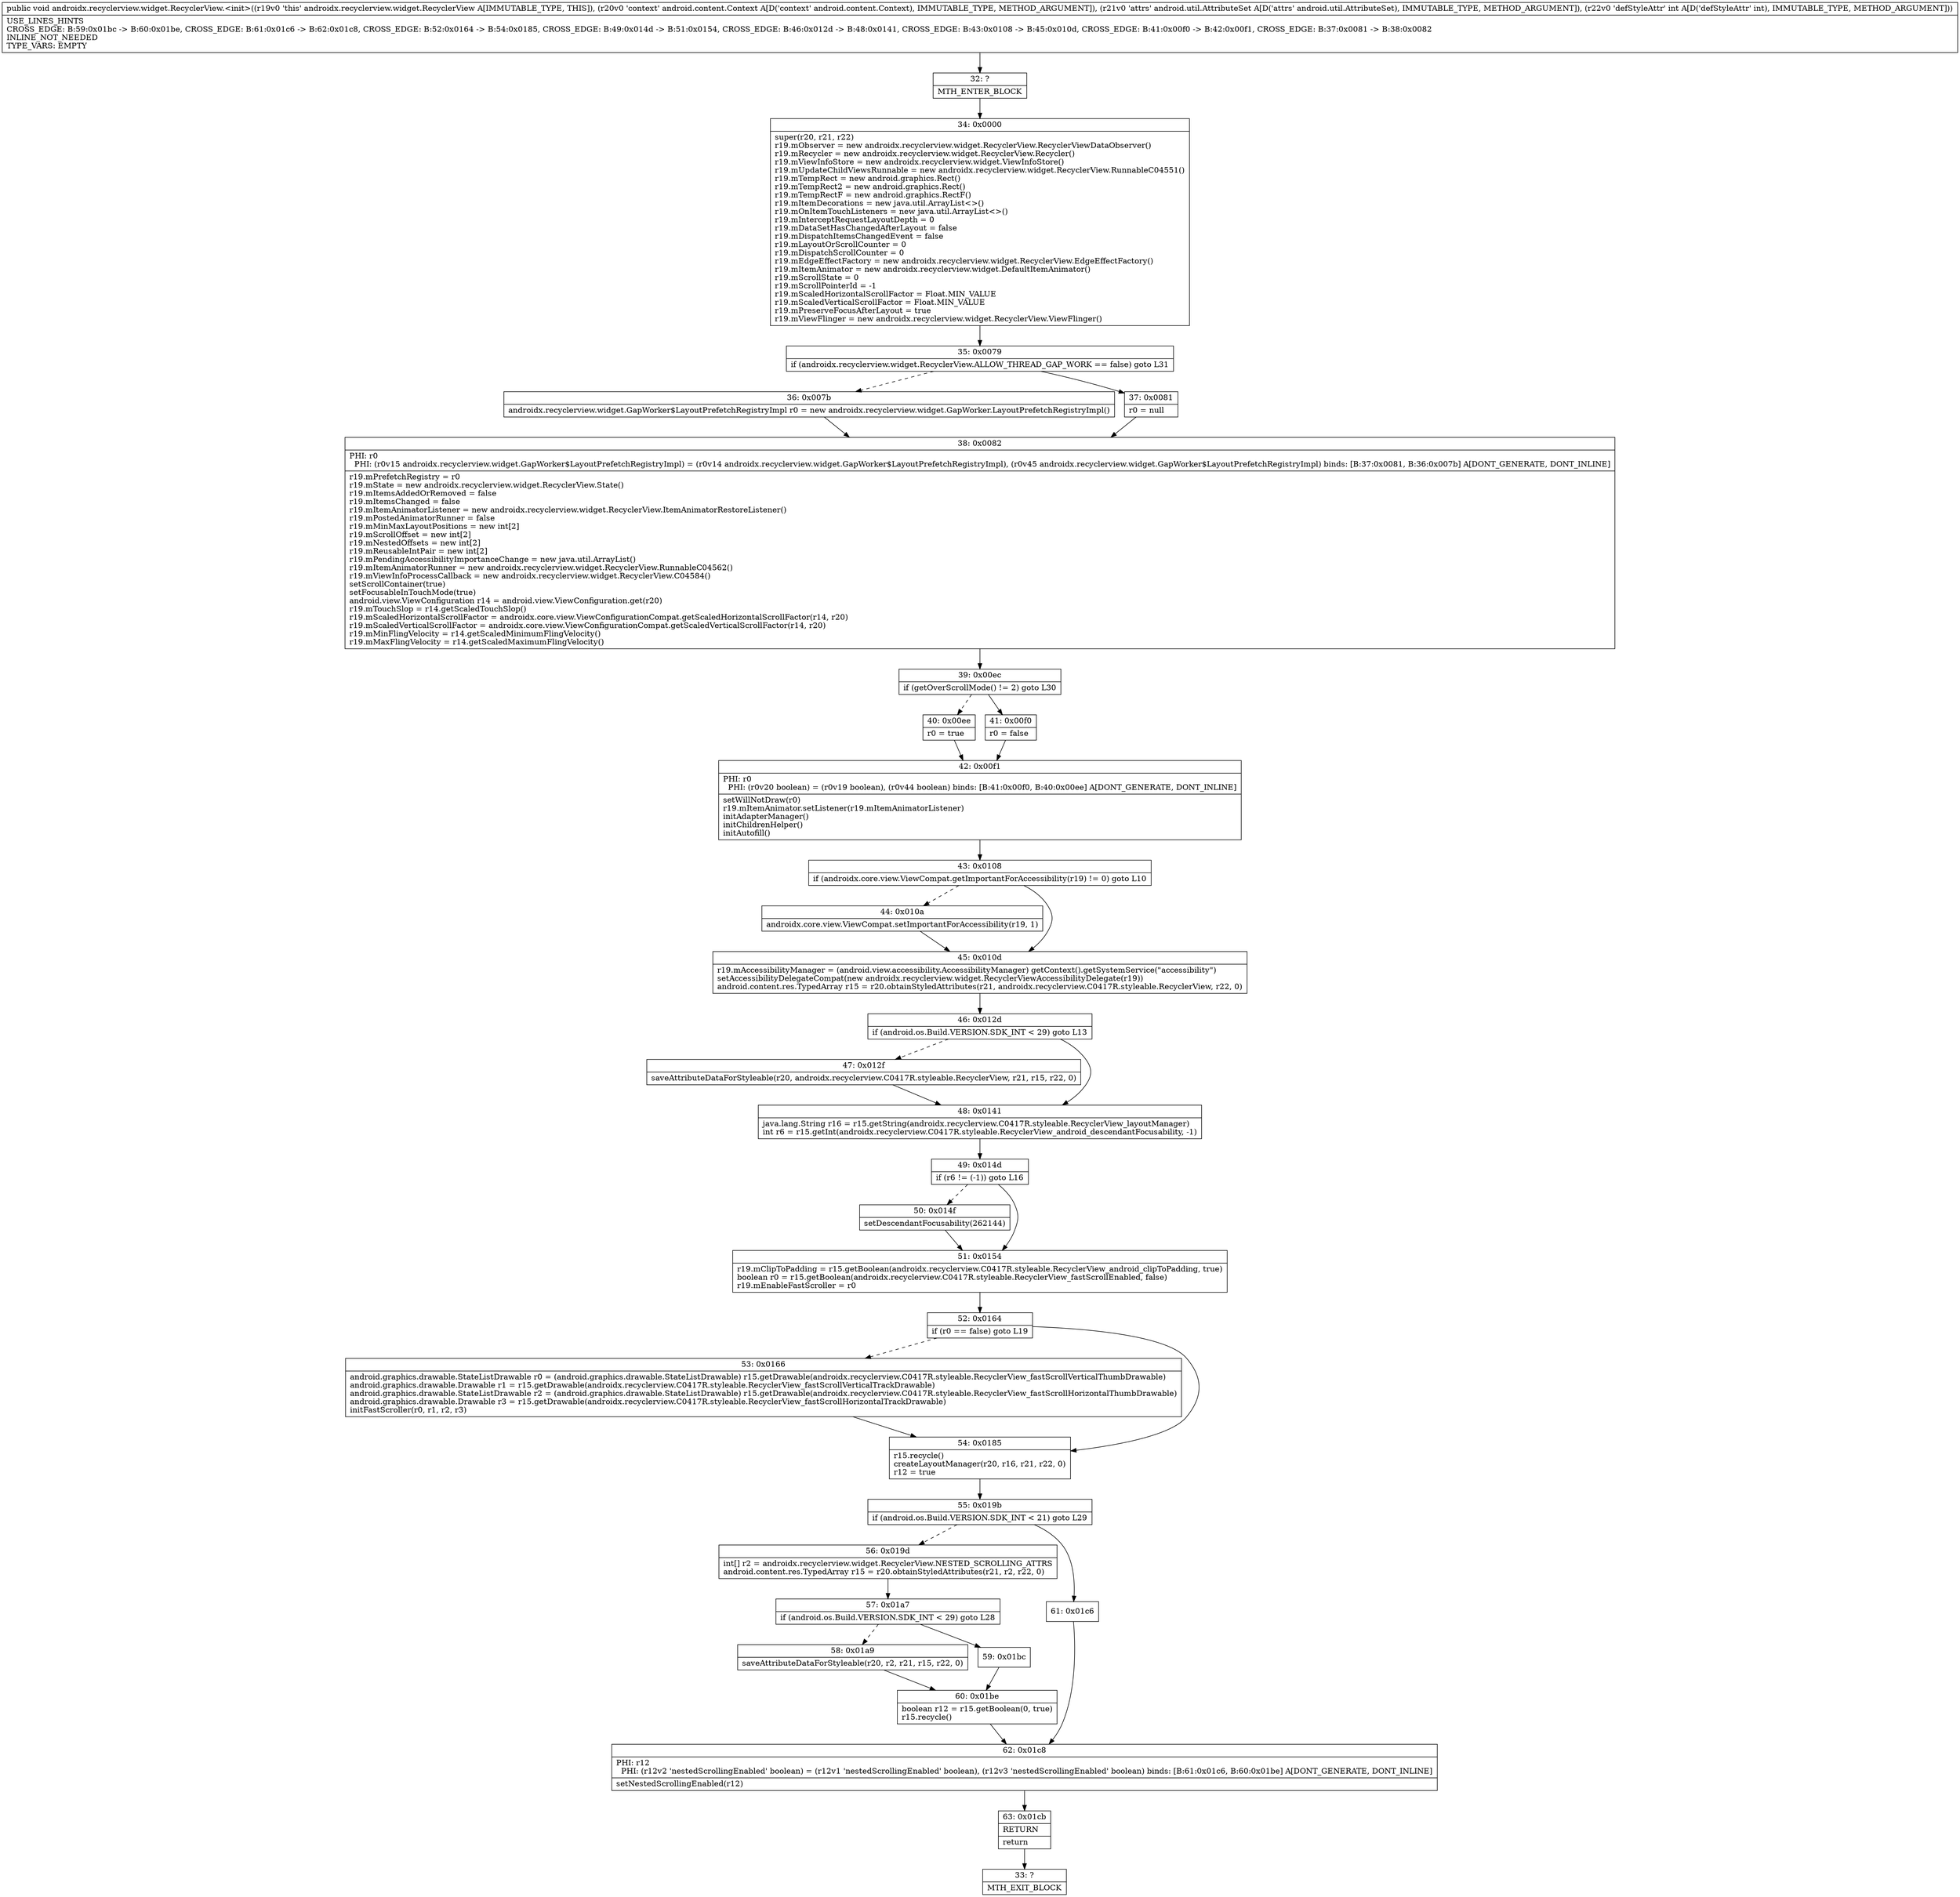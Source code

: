 digraph "CFG forandroidx.recyclerview.widget.RecyclerView.\<init\>(Landroid\/content\/Context;Landroid\/util\/AttributeSet;I)V" {
Node_32 [shape=record,label="{32\:\ ?|MTH_ENTER_BLOCK\l}"];
Node_34 [shape=record,label="{34\:\ 0x0000|super(r20, r21, r22)\lr19.mObserver = new androidx.recyclerview.widget.RecyclerView.RecyclerViewDataObserver()\lr19.mRecycler = new androidx.recyclerview.widget.RecyclerView.Recycler()\lr19.mViewInfoStore = new androidx.recyclerview.widget.ViewInfoStore()\lr19.mUpdateChildViewsRunnable = new androidx.recyclerview.widget.RecyclerView.RunnableC04551()\lr19.mTempRect = new android.graphics.Rect()\lr19.mTempRect2 = new android.graphics.Rect()\lr19.mTempRectF = new android.graphics.RectF()\lr19.mItemDecorations = new java.util.ArrayList\<\>()\lr19.mOnItemTouchListeners = new java.util.ArrayList\<\>()\lr19.mInterceptRequestLayoutDepth = 0\lr19.mDataSetHasChangedAfterLayout = false\lr19.mDispatchItemsChangedEvent = false\lr19.mLayoutOrScrollCounter = 0\lr19.mDispatchScrollCounter = 0\lr19.mEdgeEffectFactory = new androidx.recyclerview.widget.RecyclerView.EdgeEffectFactory()\lr19.mItemAnimator = new androidx.recyclerview.widget.DefaultItemAnimator()\lr19.mScrollState = 0\lr19.mScrollPointerId = \-1\lr19.mScaledHorizontalScrollFactor = Float.MIN_VALUE\lr19.mScaledVerticalScrollFactor = Float.MIN_VALUE\lr19.mPreserveFocusAfterLayout = true\lr19.mViewFlinger = new androidx.recyclerview.widget.RecyclerView.ViewFlinger()\l}"];
Node_35 [shape=record,label="{35\:\ 0x0079|if (androidx.recyclerview.widget.RecyclerView.ALLOW_THREAD_GAP_WORK == false) goto L31\l}"];
Node_36 [shape=record,label="{36\:\ 0x007b|androidx.recyclerview.widget.GapWorker$LayoutPrefetchRegistryImpl r0 = new androidx.recyclerview.widget.GapWorker.LayoutPrefetchRegistryImpl()\l}"];
Node_38 [shape=record,label="{38\:\ 0x0082|PHI: r0 \l  PHI: (r0v15 androidx.recyclerview.widget.GapWorker$LayoutPrefetchRegistryImpl) = (r0v14 androidx.recyclerview.widget.GapWorker$LayoutPrefetchRegistryImpl), (r0v45 androidx.recyclerview.widget.GapWorker$LayoutPrefetchRegistryImpl) binds: [B:37:0x0081, B:36:0x007b] A[DONT_GENERATE, DONT_INLINE]\l|r19.mPrefetchRegistry = r0\lr19.mState = new androidx.recyclerview.widget.RecyclerView.State()\lr19.mItemsAddedOrRemoved = false\lr19.mItemsChanged = false\lr19.mItemAnimatorListener = new androidx.recyclerview.widget.RecyclerView.ItemAnimatorRestoreListener()\lr19.mPostedAnimatorRunner = false\lr19.mMinMaxLayoutPositions = new int[2]\lr19.mScrollOffset = new int[2]\lr19.mNestedOffsets = new int[2]\lr19.mReusableIntPair = new int[2]\lr19.mPendingAccessibilityImportanceChange = new java.util.ArrayList()\lr19.mItemAnimatorRunner = new androidx.recyclerview.widget.RecyclerView.RunnableC04562()\lr19.mViewInfoProcessCallback = new androidx.recyclerview.widget.RecyclerView.C04584()\lsetScrollContainer(true)\lsetFocusableInTouchMode(true)\landroid.view.ViewConfiguration r14 = android.view.ViewConfiguration.get(r20)\lr19.mTouchSlop = r14.getScaledTouchSlop()\lr19.mScaledHorizontalScrollFactor = androidx.core.view.ViewConfigurationCompat.getScaledHorizontalScrollFactor(r14, r20)\lr19.mScaledVerticalScrollFactor = androidx.core.view.ViewConfigurationCompat.getScaledVerticalScrollFactor(r14, r20)\lr19.mMinFlingVelocity = r14.getScaledMinimumFlingVelocity()\lr19.mMaxFlingVelocity = r14.getScaledMaximumFlingVelocity()\l}"];
Node_39 [shape=record,label="{39\:\ 0x00ec|if (getOverScrollMode() != 2) goto L30\l}"];
Node_40 [shape=record,label="{40\:\ 0x00ee|r0 = true\l}"];
Node_42 [shape=record,label="{42\:\ 0x00f1|PHI: r0 \l  PHI: (r0v20 boolean) = (r0v19 boolean), (r0v44 boolean) binds: [B:41:0x00f0, B:40:0x00ee] A[DONT_GENERATE, DONT_INLINE]\l|setWillNotDraw(r0)\lr19.mItemAnimator.setListener(r19.mItemAnimatorListener)\linitAdapterManager()\linitChildrenHelper()\linitAutofill()\l}"];
Node_43 [shape=record,label="{43\:\ 0x0108|if (androidx.core.view.ViewCompat.getImportantForAccessibility(r19) != 0) goto L10\l}"];
Node_44 [shape=record,label="{44\:\ 0x010a|androidx.core.view.ViewCompat.setImportantForAccessibility(r19, 1)\l}"];
Node_45 [shape=record,label="{45\:\ 0x010d|r19.mAccessibilityManager = (android.view.accessibility.AccessibilityManager) getContext().getSystemService(\"accessibility\")\lsetAccessibilityDelegateCompat(new androidx.recyclerview.widget.RecyclerViewAccessibilityDelegate(r19))\landroid.content.res.TypedArray r15 = r20.obtainStyledAttributes(r21, androidx.recyclerview.C0417R.styleable.RecyclerView, r22, 0)\l}"];
Node_46 [shape=record,label="{46\:\ 0x012d|if (android.os.Build.VERSION.SDK_INT \< 29) goto L13\l}"];
Node_47 [shape=record,label="{47\:\ 0x012f|saveAttributeDataForStyleable(r20, androidx.recyclerview.C0417R.styleable.RecyclerView, r21, r15, r22, 0)\l}"];
Node_48 [shape=record,label="{48\:\ 0x0141|java.lang.String r16 = r15.getString(androidx.recyclerview.C0417R.styleable.RecyclerView_layoutManager)\lint r6 = r15.getInt(androidx.recyclerview.C0417R.styleable.RecyclerView_android_descendantFocusability, \-1)\l}"];
Node_49 [shape=record,label="{49\:\ 0x014d|if (r6 != (\-1)) goto L16\l}"];
Node_50 [shape=record,label="{50\:\ 0x014f|setDescendantFocusability(262144)\l}"];
Node_51 [shape=record,label="{51\:\ 0x0154|r19.mClipToPadding = r15.getBoolean(androidx.recyclerview.C0417R.styleable.RecyclerView_android_clipToPadding, true)\lboolean r0 = r15.getBoolean(androidx.recyclerview.C0417R.styleable.RecyclerView_fastScrollEnabled, false)\lr19.mEnableFastScroller = r0\l}"];
Node_52 [shape=record,label="{52\:\ 0x0164|if (r0 == false) goto L19\l}"];
Node_53 [shape=record,label="{53\:\ 0x0166|android.graphics.drawable.StateListDrawable r0 = (android.graphics.drawable.StateListDrawable) r15.getDrawable(androidx.recyclerview.C0417R.styleable.RecyclerView_fastScrollVerticalThumbDrawable)\landroid.graphics.drawable.Drawable r1 = r15.getDrawable(androidx.recyclerview.C0417R.styleable.RecyclerView_fastScrollVerticalTrackDrawable)\landroid.graphics.drawable.StateListDrawable r2 = (android.graphics.drawable.StateListDrawable) r15.getDrawable(androidx.recyclerview.C0417R.styleable.RecyclerView_fastScrollHorizontalThumbDrawable)\landroid.graphics.drawable.Drawable r3 = r15.getDrawable(androidx.recyclerview.C0417R.styleable.RecyclerView_fastScrollHorizontalTrackDrawable)\linitFastScroller(r0, r1, r2, r3)\l}"];
Node_54 [shape=record,label="{54\:\ 0x0185|r15.recycle()\lcreateLayoutManager(r20, r16, r21, r22, 0)\lr12 = true\l}"];
Node_55 [shape=record,label="{55\:\ 0x019b|if (android.os.Build.VERSION.SDK_INT \< 21) goto L29\l}"];
Node_56 [shape=record,label="{56\:\ 0x019d|int[] r2 = androidx.recyclerview.widget.RecyclerView.NESTED_SCROLLING_ATTRS\landroid.content.res.TypedArray r15 = r20.obtainStyledAttributes(r21, r2, r22, 0)\l}"];
Node_57 [shape=record,label="{57\:\ 0x01a7|if (android.os.Build.VERSION.SDK_INT \< 29) goto L28\l}"];
Node_58 [shape=record,label="{58\:\ 0x01a9|saveAttributeDataForStyleable(r20, r2, r21, r15, r22, 0)\l}"];
Node_60 [shape=record,label="{60\:\ 0x01be|boolean r12 = r15.getBoolean(0, true)\lr15.recycle()\l}"];
Node_62 [shape=record,label="{62\:\ 0x01c8|PHI: r12 \l  PHI: (r12v2 'nestedScrollingEnabled' boolean) = (r12v1 'nestedScrollingEnabled' boolean), (r12v3 'nestedScrollingEnabled' boolean) binds: [B:61:0x01c6, B:60:0x01be] A[DONT_GENERATE, DONT_INLINE]\l|setNestedScrollingEnabled(r12)\l}"];
Node_63 [shape=record,label="{63\:\ 0x01cb|RETURN\l|return\l}"];
Node_33 [shape=record,label="{33\:\ ?|MTH_EXIT_BLOCK\l}"];
Node_59 [shape=record,label="{59\:\ 0x01bc}"];
Node_61 [shape=record,label="{61\:\ 0x01c6}"];
Node_41 [shape=record,label="{41\:\ 0x00f0|r0 = false\l}"];
Node_37 [shape=record,label="{37\:\ 0x0081|r0 = null\l}"];
MethodNode[shape=record,label="{public void androidx.recyclerview.widget.RecyclerView.\<init\>((r19v0 'this' androidx.recyclerview.widget.RecyclerView A[IMMUTABLE_TYPE, THIS]), (r20v0 'context' android.content.Context A[D('context' android.content.Context), IMMUTABLE_TYPE, METHOD_ARGUMENT]), (r21v0 'attrs' android.util.AttributeSet A[D('attrs' android.util.AttributeSet), IMMUTABLE_TYPE, METHOD_ARGUMENT]), (r22v0 'defStyleAttr' int A[D('defStyleAttr' int), IMMUTABLE_TYPE, METHOD_ARGUMENT]))  | USE_LINES_HINTS\lCROSS_EDGE: B:59:0x01bc \-\> B:60:0x01be, CROSS_EDGE: B:61:0x01c6 \-\> B:62:0x01c8, CROSS_EDGE: B:52:0x0164 \-\> B:54:0x0185, CROSS_EDGE: B:49:0x014d \-\> B:51:0x0154, CROSS_EDGE: B:46:0x012d \-\> B:48:0x0141, CROSS_EDGE: B:43:0x0108 \-\> B:45:0x010d, CROSS_EDGE: B:41:0x00f0 \-\> B:42:0x00f1, CROSS_EDGE: B:37:0x0081 \-\> B:38:0x0082\lINLINE_NOT_NEEDED\lTYPE_VARS: EMPTY\l}"];
MethodNode -> Node_32;Node_32 -> Node_34;
Node_34 -> Node_35;
Node_35 -> Node_36[style=dashed];
Node_35 -> Node_37;
Node_36 -> Node_38;
Node_38 -> Node_39;
Node_39 -> Node_40[style=dashed];
Node_39 -> Node_41;
Node_40 -> Node_42;
Node_42 -> Node_43;
Node_43 -> Node_44[style=dashed];
Node_43 -> Node_45;
Node_44 -> Node_45;
Node_45 -> Node_46;
Node_46 -> Node_47[style=dashed];
Node_46 -> Node_48;
Node_47 -> Node_48;
Node_48 -> Node_49;
Node_49 -> Node_50[style=dashed];
Node_49 -> Node_51;
Node_50 -> Node_51;
Node_51 -> Node_52;
Node_52 -> Node_53[style=dashed];
Node_52 -> Node_54;
Node_53 -> Node_54;
Node_54 -> Node_55;
Node_55 -> Node_56[style=dashed];
Node_55 -> Node_61;
Node_56 -> Node_57;
Node_57 -> Node_58[style=dashed];
Node_57 -> Node_59;
Node_58 -> Node_60;
Node_60 -> Node_62;
Node_62 -> Node_63;
Node_63 -> Node_33;
Node_59 -> Node_60;
Node_61 -> Node_62;
Node_41 -> Node_42;
Node_37 -> Node_38;
}

